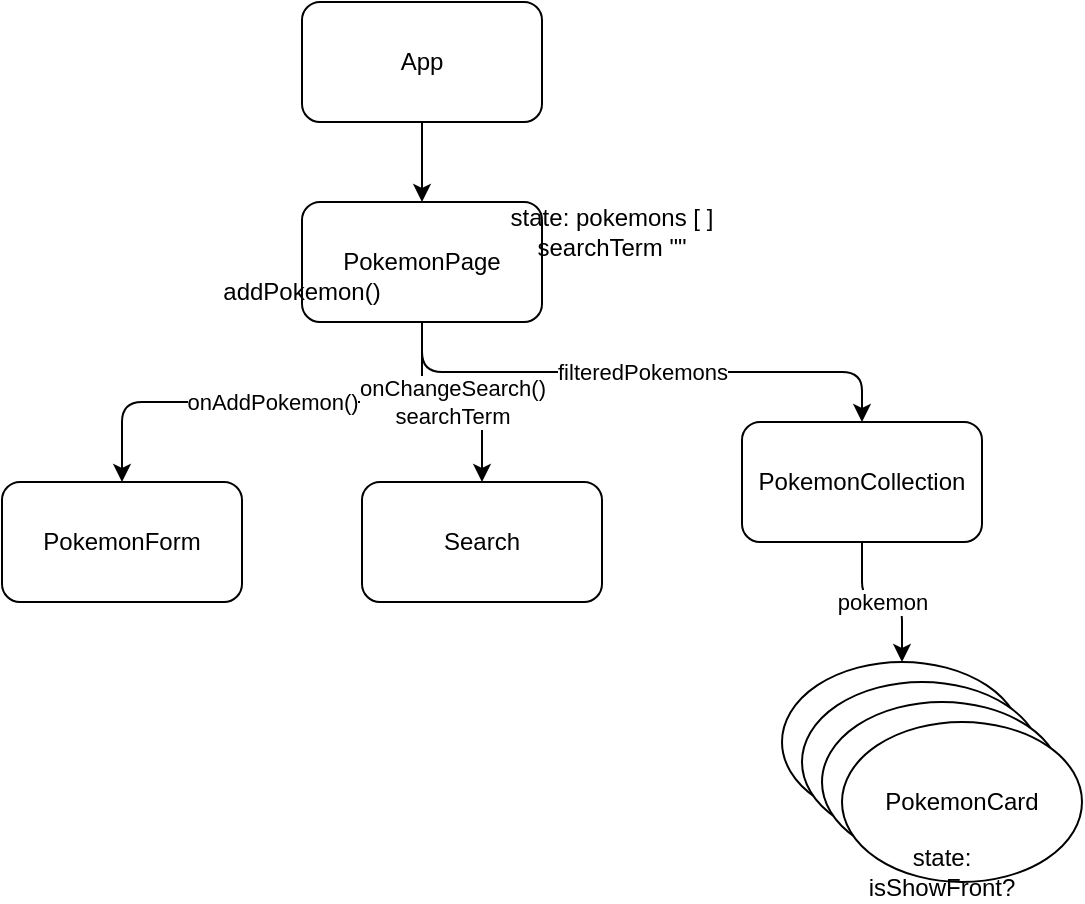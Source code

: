 <mxfile>
    <diagram id="jVW3kCGFOLbE6ChN_tRd" name="Page-1">
        <mxGraphModel dx="645" dy="562" grid="1" gridSize="10" guides="1" tooltips="1" connect="1" arrows="1" fold="1" page="1" pageScale="1" pageWidth="850" pageHeight="1100" math="0" shadow="0">
            <root>
                <mxCell id="0"/>
                <mxCell id="1" parent="0"/>
                <mxCell id="11" style="edgeStyle=orthogonalEdgeStyle;html=1;exitX=0.5;exitY=1;exitDx=0;exitDy=0;entryX=0.5;entryY=0;entryDx=0;entryDy=0;" edge="1" parent="1" source="2" target="3">
                    <mxGeometry relative="1" as="geometry"/>
                </mxCell>
                <mxCell id="2" value="App" style="rounded=1;whiteSpace=wrap;html=1;" vertex="1" parent="1">
                    <mxGeometry x="250" y="40" width="120" height="60" as="geometry"/>
                </mxCell>
                <mxCell id="12" value="onAddPokemon()" style="edgeStyle=orthogonalEdgeStyle;html=1;exitX=0.5;exitY=1;exitDx=0;exitDy=0;entryX=0.5;entryY=0;entryDx=0;entryDy=0;" edge="1" parent="1" source="3" target="4">
                    <mxGeometry relative="1" as="geometry"/>
                </mxCell>
                <mxCell id="13" value="onChangeSearch()&lt;br&gt;searchTerm" style="edgeStyle=orthogonalEdgeStyle;html=1;exitX=0.5;exitY=1;exitDx=0;exitDy=0;entryX=0.5;entryY=0;entryDx=0;entryDy=0;" edge="1" parent="1" source="3" target="5">
                    <mxGeometry relative="1" as="geometry"/>
                </mxCell>
                <mxCell id="14" value="filteredPokemons" style="edgeStyle=orthogonalEdgeStyle;html=1;exitX=0.5;exitY=1;exitDx=0;exitDy=0;entryX=0.5;entryY=0;entryDx=0;entryDy=0;" edge="1" parent="1" source="3" target="6">
                    <mxGeometry relative="1" as="geometry"/>
                </mxCell>
                <mxCell id="3" value="PokemonPage" style="rounded=1;whiteSpace=wrap;html=1;" vertex="1" parent="1">
                    <mxGeometry x="250" y="140" width="120" height="60" as="geometry"/>
                </mxCell>
                <mxCell id="4" value="PokemonForm" style="rounded=1;whiteSpace=wrap;html=1;" vertex="1" parent="1">
                    <mxGeometry x="100" y="280" width="120" height="60" as="geometry"/>
                </mxCell>
                <mxCell id="5" value="Search" style="rounded=1;whiteSpace=wrap;html=1;" vertex="1" parent="1">
                    <mxGeometry x="280" y="280" width="120" height="60" as="geometry"/>
                </mxCell>
                <mxCell id="15" value="pokemon" style="edgeStyle=orthogonalEdgeStyle;html=1;exitX=0.5;exitY=1;exitDx=0;exitDy=0;entryX=0.5;entryY=0;entryDx=0;entryDy=0;" edge="1" parent="1" source="6" target="7">
                    <mxGeometry relative="1" as="geometry"/>
                </mxCell>
                <mxCell id="6" value="PokemonCollection" style="rounded=1;whiteSpace=wrap;html=1;" vertex="1" parent="1">
                    <mxGeometry x="470" y="250" width="120" height="60" as="geometry"/>
                </mxCell>
                <mxCell id="7" value="PokemonCard" style="ellipse;whiteSpace=wrap;html=1;" vertex="1" parent="1">
                    <mxGeometry x="490" y="370" width="120" height="80" as="geometry"/>
                </mxCell>
                <mxCell id="8" value="PokemonCard" style="ellipse;whiteSpace=wrap;html=1;" vertex="1" parent="1">
                    <mxGeometry x="500" y="380" width="120" height="80" as="geometry"/>
                </mxCell>
                <mxCell id="9" value="PokemonCard" style="ellipse;whiteSpace=wrap;html=1;" vertex="1" parent="1">
                    <mxGeometry x="510" y="390" width="120" height="80" as="geometry"/>
                </mxCell>
                <mxCell id="10" value="PokemonCard" style="ellipse;whiteSpace=wrap;html=1;" vertex="1" parent="1">
                    <mxGeometry x="520" y="400" width="120" height="80" as="geometry"/>
                </mxCell>
                <mxCell id="16" value="state: pokemons [ ]&lt;br&gt;searchTerm &quot;&quot;" style="text;html=1;strokeColor=none;fillColor=none;align=center;verticalAlign=middle;whiteSpace=wrap;rounded=0;" vertex="1" parent="1">
                    <mxGeometry x="320" y="140" width="170" height="30" as="geometry"/>
                </mxCell>
                <mxCell id="17" value="addPokemon()" style="text;html=1;strokeColor=none;fillColor=none;align=center;verticalAlign=middle;whiteSpace=wrap;rounded=0;" vertex="1" parent="1">
                    <mxGeometry x="220" y="170" width="60" height="30" as="geometry"/>
                </mxCell>
                <mxCell id="18" value="state: isShowFront?" style="text;html=1;strokeColor=none;fillColor=none;align=center;verticalAlign=middle;whiteSpace=wrap;rounded=0;" vertex="1" parent="1">
                    <mxGeometry x="540" y="460" width="60" height="30" as="geometry"/>
                </mxCell>
            </root>
        </mxGraphModel>
    </diagram>
</mxfile>